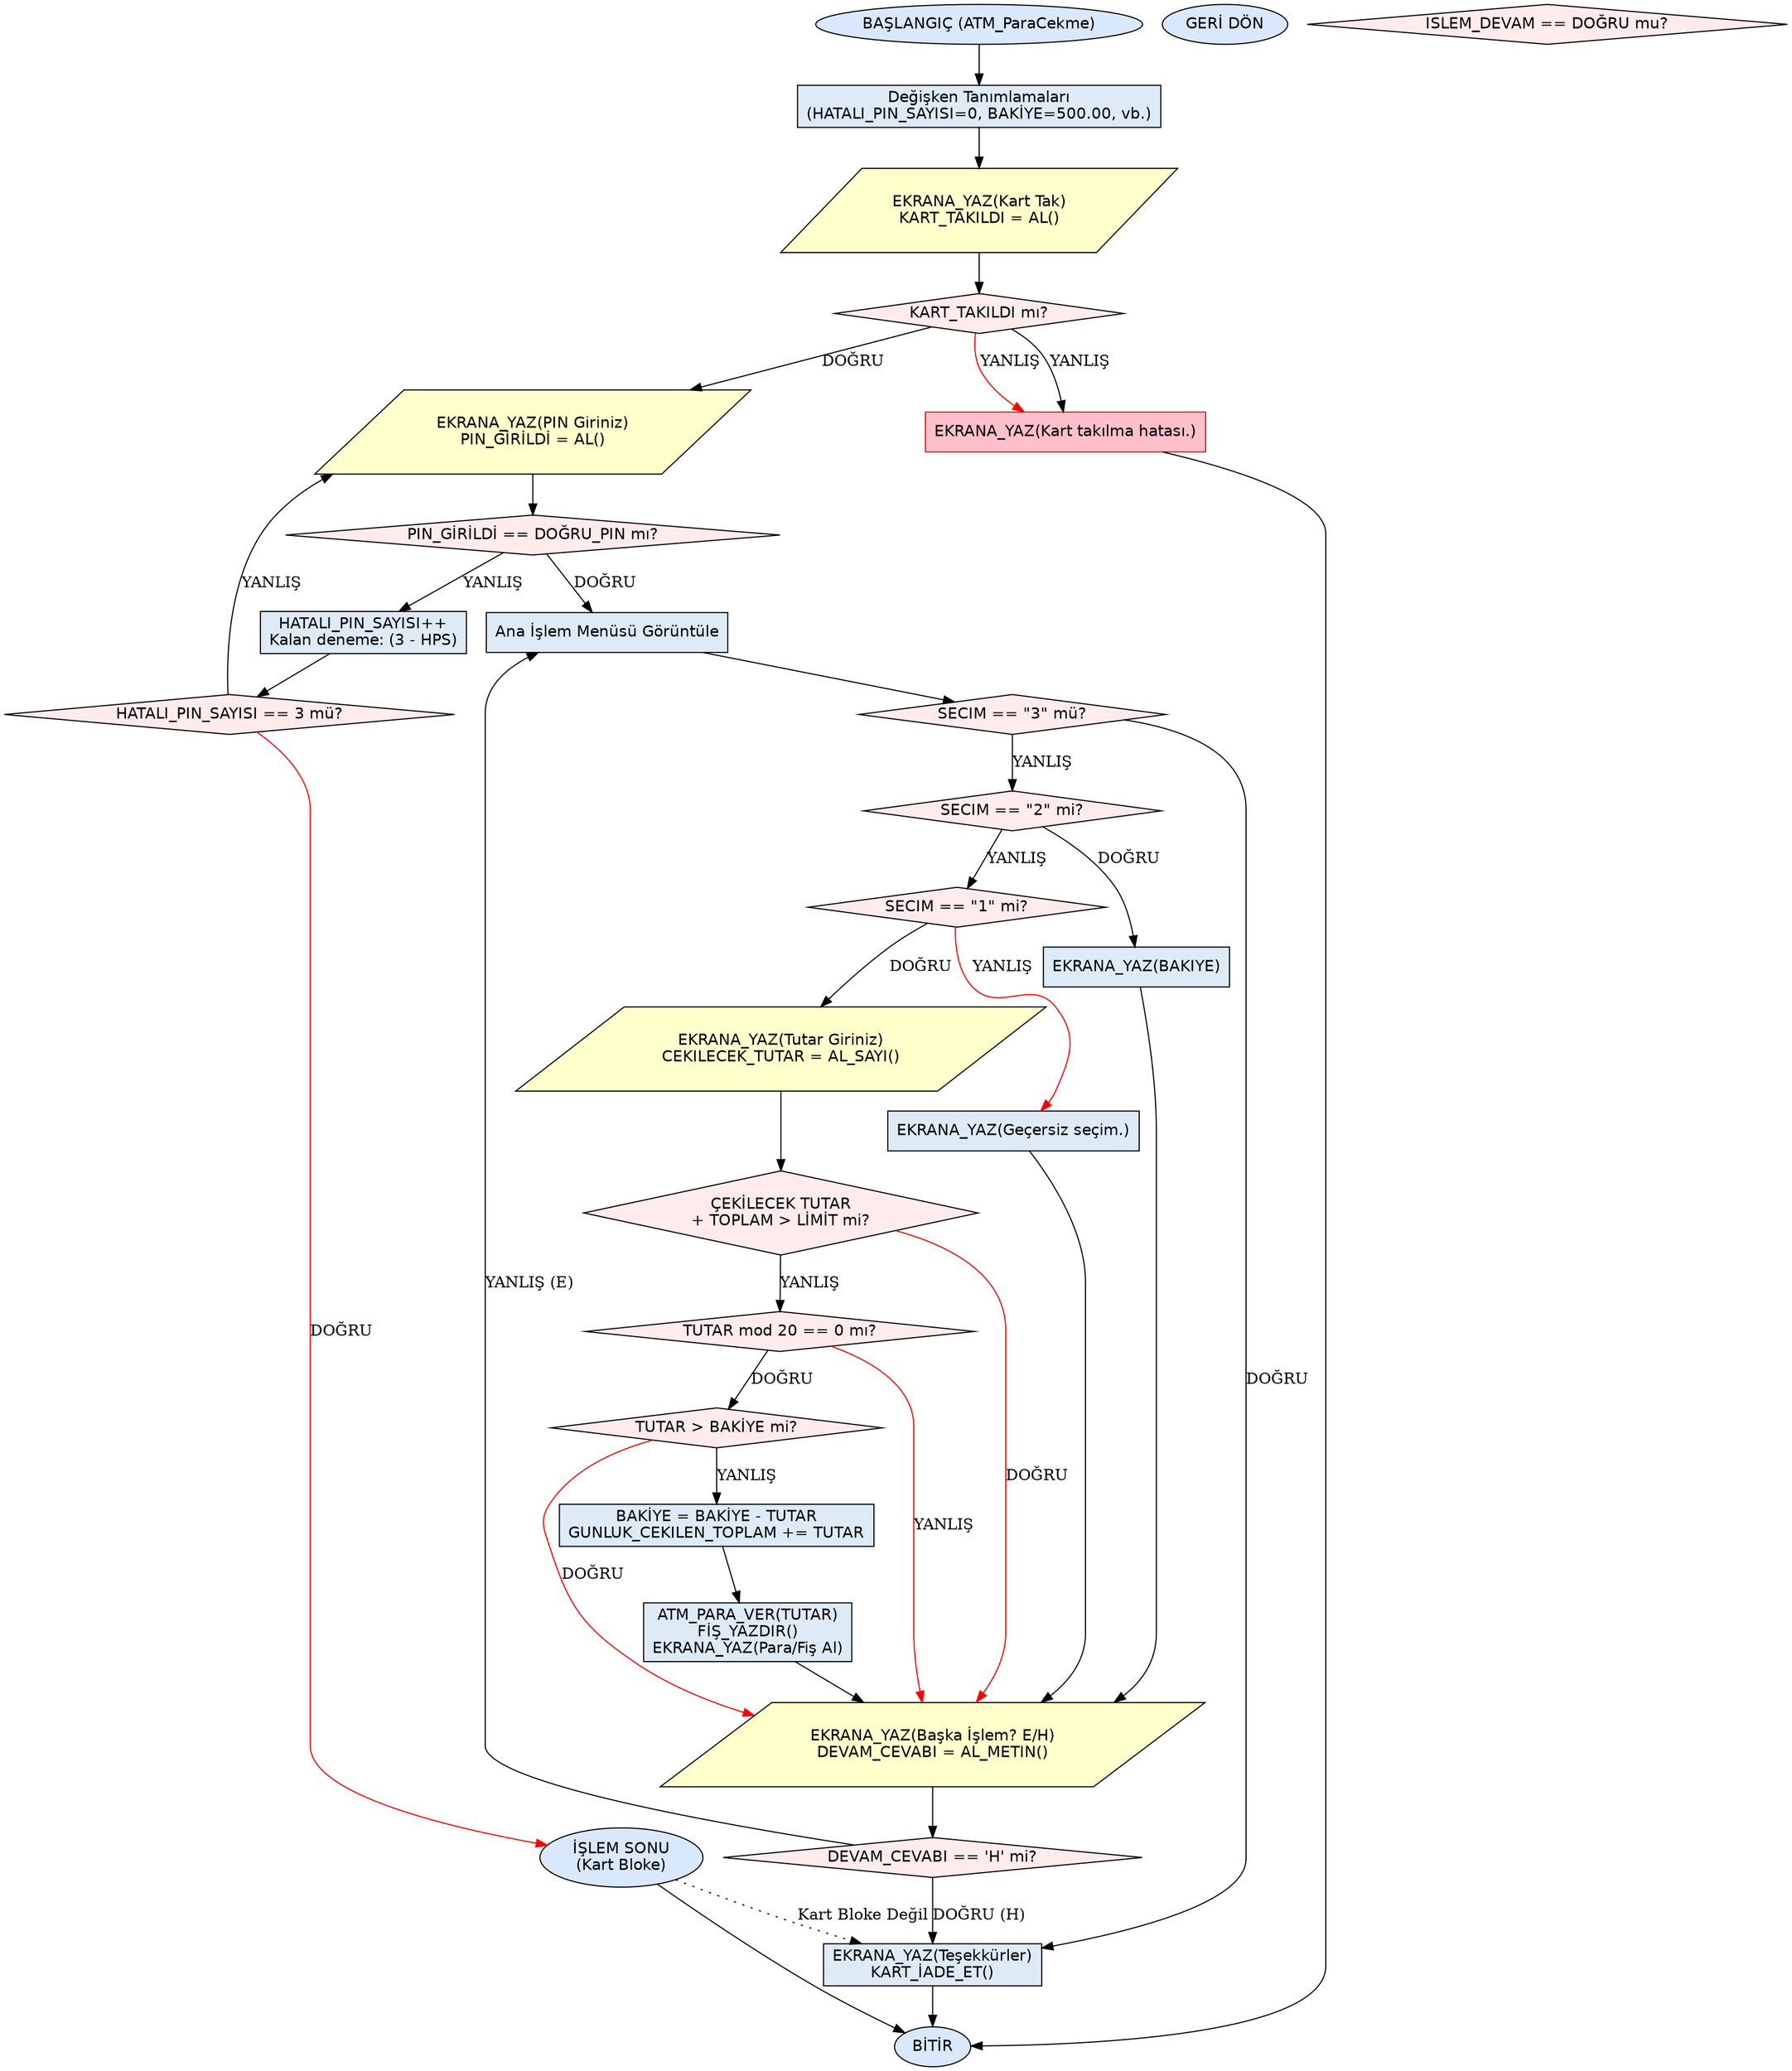 digraph ATM_ParaCekme {
    // Grafiğin genel ayarları
    rankdir=TB; // Akış yönü: Yukarıdan Aşağıya (Top to Bottom)
    node [fontname="Helvetica", style="filled"];

    // Şekil tanımlamaları
    node [shape=oval, fillcolor="#DAE8FC", color="#000000"]
    START [label="BAŞLANGIÇ (ATM_ParaCekme)"];
    END [label="BİTİR"];
    BLOKE_SON [label="İŞLEM SONU\n(Kart Bloke)"];
    GERI_DON [label="GERİ DÖN"];

    node [shape=box, fillcolor="#DEEBF7", color="#000000"]
    VARS_TANIM [label="Değişken Tanımlamaları\n(HATALI_PIN_SAYISI=0, BAKİYE=500.00, vb.)"];
    PIN_HATASI [label="HATALI_PIN_SAYISI++\nKalan deneme: (3 - HPS)"];
    ISLEM_SECIM [label="Ana İşlem Menüsü Görüntüle"];
    BAKIYE_SORGULA [label="EKRANA_YAZ(BAKIYE)"];
    BAKIYE_GUNCELLE [label="BAKİYE = BAKİYE - TUTAR\nGUNLUK_CEKILEN_TOPLAM += TUTAR"];
    PARA_VER_FIS [label="ATM_PARA_VER(TUTAR)\nFİŞ_YAZDIR()\nEKRANA_YAZ(Para/Fiş Al)"];
    GECERSIZ_SECIM [label="EKRANA_YAZ(Geçersiz seçim.)"];
    KART_IADE_C [label="EKRANA_YAZ(Teşekkürler)\nKART_İADE_ET()"];

    node [shape=parallelogram, fillcolor="#FFFFCC", color="#000000"]
    KART_TAK [label="EKRANA_YAZ(Kart Tak)\nKART_TAKILDI = AL()"];
    PIN_GIRIS [label="EKRANA_YAZ(PIN Giriniz)\nPIN_GİRİLDİ = AL()"];
    TUTAR_GIRIS [label="EKRANA_YAZ(Tutar Giriniz)\nCEKILECEK_TUTAR = AL_SAYI()"];
    DEVAM_CEVAP [label="EKRANA_YAZ(Başka İşlem? E/H)\nDEVAM_CEVABI = AL_METIN()"];

    node [shape=diamond, fillcolor="#FFEBEB", color="#000000"]
    KART_TAKILI_MI [label="KART_TAKILDI mı?"];
    PIN_DOGRUMU [label="PIN_GİRİLDİ == DOĞRU_PIN mı?"];
    LIMIT_DOLDU_MU [label="HATALI_PIN_SAYISI == 3 mü?"];
    SECIM_CIKIS [label="SECIM == \"3\" mü?"];
    SECIM_BAKIYE [label="SECIM == \"2\" mi?"];
    SECIM_CEKME [label="SECIM == \"1\" mi?"];
    LIMIT_ASIMI [label="ÇEKİLECEK TUTAR\n+ TOPLAM > LİMİT mi?"];
    YIRMI_KATI_MI [label="TUTAR mod 20 == 0 mı?"];
    YETERLI_BAKIYE [label="TUTAR > BAKİYE mi?"];
    BASKA_ISLEM [label="DEVAM_CEVABI == 'H' mi?"];
    ISLEM_DEVAM_ED [label="ISLEM_DEVAM == DOĞRU mu?"];


    // Akışlar (Oklar ve Etiketler)
    
    // Başlangıç
    START -> VARS_TANIM;
    VARS_TANIM -> KART_TAK;

    // Kart Takma Kontrolü
    KART_TAK -> KART_TAKILI_MI;
    KART_TAKILI_MI -> E0 [label="YANLIŞ", color="red"]; // E0'dan sonra END'e gidebilir veya hata mesajı
    KART_TAKILI_MI -> PIN_GIRIS [label="DOĞRU"];

    // PIN Giriş Döngüsü
    PIN_GIRIS -> PIN_DOGRUMU;
    PIN_DOGRUMU -> ISLEM_SECIM [label="DOĞRU"];
    PIN_DOGRUMU -> PIN_HATASI [label="YANLIŞ"];

    PIN_HATASI -> LIMIT_DOLDU_MU;
    LIMIT_DOLDU_MU -> BLOKE_SON [label="DOĞRU", color="red"];
    BLOKE_SON -> END;
    LIMIT_DOLDU_MU -> PIN_GIRIS [label="YANLIŞ"];

    // Bloke Kontrolü (Ayrı bir adım olarak gösterilebilir)
    BLOKE_SON -> KART_IADE_C [label="Kart Bloke Değil" style=dotted]; // Bloke değilse ana döngüye devam et

    // Ana İşlem Döngüsü Kontrolü
    ISLEM_SECIM -> SECIM_CIKIS;
    SECIM_CIKIS -> KART_IADE_C [label="DOĞRU"];
    SECIM_CIKIS -> SECIM_BAKIYE [label="YANLIŞ"];

    // Seçim Akışları
    SECIM_BAKIYE -> BAKIYE_SORGULA [label="DOĞRU"];
    SECIM_BAKIYE -> SECIM_CEKME [label="YANLIŞ"];

    BAKIYE_SORGULA -> DEVAM_CEVAP;

    SECIM_CEKME -> TUTAR_GIRIS [label="DOĞRU"];
    SECIM_CEKME -> GECERSIZ_SECIM [label="YANLIŞ", color="red"];
    GECERSIZ_SECIM -> DEVAM_CEVAP;

    // Para Çekme Kontrolleri
    TUTAR_GIRIS -> LIMIT_ASIMI;
    LIMIT_ASIMI -> DEVAM_CEVAP [label="DOĞRU", color="red"];
    LIMIT_ASIMI -> YIRMI_KATI_MI [label="YANLIŞ"];

    YIRMI_KATI_MI -> DEVAM_CEVAP [label="YANLIŞ", color="red"];
    YIRMI_KATI_MI -> YETERLI_BAKIYE [label="DOĞRU"];

    YETERLI_BAKIYE -> DEVAM_CEVAP [label="DOĞRU", color="red"];
    YETERLI_BAKIYE -> BAKIYE_GUNCELLE [label="YANLIŞ"];

    BAKIYE_GUNCELLE -> PARA_VER_FIS;
    PARA_VER_FIS -> DEVAM_CEVAP;

    // Başka İşlem İster misiniz? Döngü Kontrolü
    DEVAM_CEVAP -> BASKA_ISLEM;
    BASKA_ISLEM -> KART_IADE_C [label="DOĞRU (H)"]; // İşlem sonu
    BASKA_ISLEM -> ISLEM_SECIM [label="YANLIŞ (E)"]; // Döngünün başına dön

    KART_IADE_C -> END;

    // Kart Takılmama Durumu (Hata Çıkışı)
    E0 [label="EKRANA_YAZ(Kart takılma hatası.)", shape=box, fillcolor="#FFC0CB", color="red"];
    KART_TAKILI_MI -> E0 [label="YANLIŞ"];
    E0 -> END;

    // Kartın PIN Blokesinden Sonra İade Edilmesi (Ek Akış)
    // BLOKE_SON -> KART_IADE_C;
}
